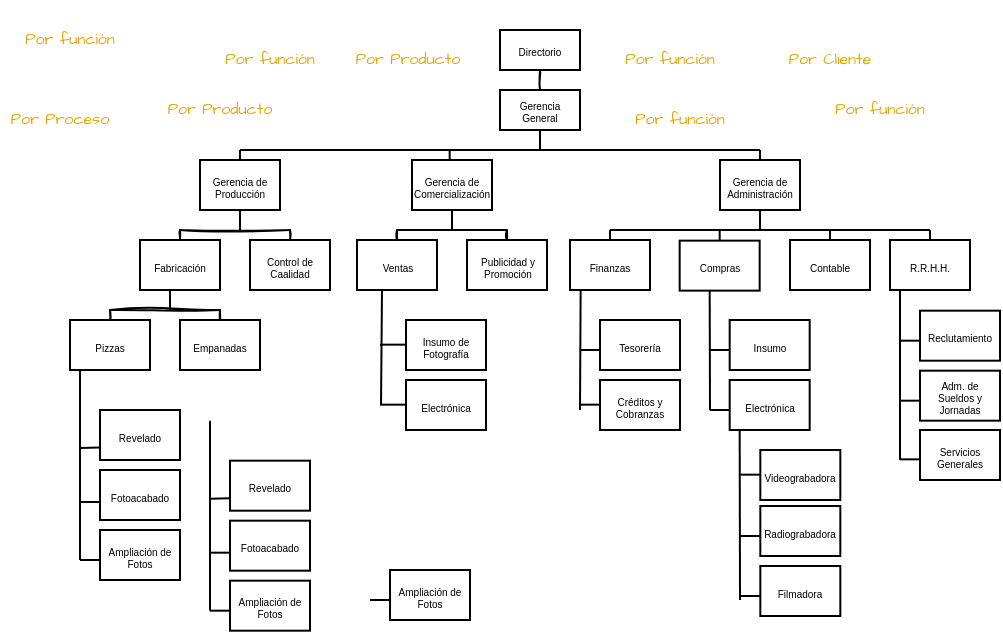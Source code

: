 <mxfile version="21.6.8" type="device">
  <diagram id="prtHgNgQTEPvFCAcTncT" name="Page-1">
    <mxGraphModel dx="419" dy="253" grid="1" gridSize="5" guides="1" tooltips="1" connect="1" arrows="1" fold="1" page="1" pageScale="1" pageWidth="1600" pageHeight="900" background="none" math="0" shadow="0">
      <root>
        <mxCell id="0" />
        <mxCell id="1" parent="0" />
        <mxCell id="bg21X9tkaUSZAUKivtD--1" value="Gerencia General" style="rounded=0;whiteSpace=wrap;html=1;fontSize=5;" parent="1" vertex="1">
          <mxGeometry x="380" y="45" width="40" height="20" as="geometry" />
        </mxCell>
        <mxCell id="bg21X9tkaUSZAUKivtD--8" value="Compras" style="rounded=0;whiteSpace=wrap;html=1;fontSize=5;" parent="1" vertex="1">
          <mxGeometry x="469.84" y="120.32" width="40" height="25" as="geometry" />
        </mxCell>
        <mxCell id="bg21X9tkaUSZAUKivtD--9" value="Fotoacabado" style="rounded=0;whiteSpace=wrap;html=1;fontSize=5;" parent="1" vertex="1">
          <mxGeometry x="180" y="235" width="40" height="25" as="geometry" />
        </mxCell>
        <mxCell id="bg21X9tkaUSZAUKivtD--10" value="Revelado" style="rounded=0;whiteSpace=wrap;html=1;fontSize=5;" parent="1" vertex="1">
          <mxGeometry x="180" y="205" width="40" height="25" as="geometry" />
        </mxCell>
        <mxCell id="bg21X9tkaUSZAUKivtD--16" value="Control de Caalidad" style="rounded=0;whiteSpace=wrap;html=1;fontSize=5;" parent="1" vertex="1">
          <mxGeometry x="255" y="120" width="40" height="25" as="geometry" />
        </mxCell>
        <mxCell id="bg21X9tkaUSZAUKivtD--18" value="" style="endArrow=none;html=1;rounded=0;" parent="1" edge="1">
          <mxGeometry width="50" height="50" relative="1" as="geometry">
            <mxPoint x="400" y="75" as="sourcePoint" />
            <mxPoint x="400" y="65" as="targetPoint" />
          </mxGeometry>
        </mxCell>
        <mxCell id="bg21X9tkaUSZAUKivtD--39" value="Gerencia de Producción" style="rounded=0;whiteSpace=wrap;html=1;fontSize=5;" parent="1" vertex="1">
          <mxGeometry x="230" y="80" width="40" height="25" as="geometry" />
        </mxCell>
        <mxCell id="bg21X9tkaUSZAUKivtD--40" value="Gerencia de Administración" style="rounded=0;whiteSpace=wrap;html=1;fontSize=5;" parent="1" vertex="1">
          <mxGeometry x="490" y="80" width="40" height="25" as="geometry" />
        </mxCell>
        <mxCell id="bg21X9tkaUSZAUKivtD--41" value="Gerencia de Comercialización" style="rounded=0;whiteSpace=wrap;html=1;fontSize=5;" parent="1" vertex="1">
          <mxGeometry x="336" y="80" width="40" height="25" as="geometry" />
        </mxCell>
        <mxCell id="bg21X9tkaUSZAUKivtD--42" value="Ampliación de Fotos" style="rounded=0;whiteSpace=wrap;html=1;fontSize=5;" parent="1" vertex="1">
          <mxGeometry x="180" y="265" width="40" height="25" as="geometry" />
        </mxCell>
        <mxCell id="bg21X9tkaUSZAUKivtD--44" value="" style="endArrow=none;html=1;rounded=0;" parent="1" edge="1">
          <mxGeometry width="50" height="50" relative="1" as="geometry">
            <mxPoint x="250" y="75" as="sourcePoint" />
            <mxPoint x="510" y="75" as="targetPoint" />
            <Array as="points">
              <mxPoint x="400" y="75" />
            </Array>
          </mxGeometry>
        </mxCell>
        <mxCell id="bg21X9tkaUSZAUKivtD--45" value="" style="endArrow=none;html=1;rounded=0;exitX=0.5;exitY=0;exitDx=0;exitDy=0;" parent="1" source="bg21X9tkaUSZAUKivtD--39" edge="1">
          <mxGeometry width="50" height="50" relative="1" as="geometry">
            <mxPoint x="410" y="165" as="sourcePoint" />
            <mxPoint x="250" y="75" as="targetPoint" />
          </mxGeometry>
        </mxCell>
        <mxCell id="bg21X9tkaUSZAUKivtD--47" value="" style="endArrow=none;html=1;rounded=0;" parent="1" edge="1">
          <mxGeometry width="50" height="50" relative="1" as="geometry">
            <mxPoint x="354.83" y="80" as="sourcePoint" />
            <mxPoint x="354.83" y="75" as="targetPoint" />
          </mxGeometry>
        </mxCell>
        <mxCell id="bg21X9tkaUSZAUKivtD--48" value="" style="endArrow=none;html=1;rounded=0;exitX=0.5;exitY=0;exitDx=0;exitDy=0;" parent="1" source="bg21X9tkaUSZAUKivtD--40" edge="1">
          <mxGeometry width="50" height="50" relative="1" as="geometry">
            <mxPoint x="325" y="165" as="sourcePoint" />
            <mxPoint x="510" y="75" as="targetPoint" />
          </mxGeometry>
        </mxCell>
        <mxCell id="bg21X9tkaUSZAUKivtD--49" value="" style="endArrow=none;html=1;rounded=0;entryX=0.5;entryY=1;entryDx=0;entryDy=0;" parent="1" edge="1">
          <mxGeometry width="50" height="50" relative="1" as="geometry">
            <mxPoint x="170" y="280" as="sourcePoint" />
            <mxPoint x="170" y="185" as="targetPoint" />
          </mxGeometry>
        </mxCell>
        <mxCell id="bg21X9tkaUSZAUKivtD--51" value="" style="endArrow=none;html=1;rounded=0;entryX=0.5;entryY=1;entryDx=0;entryDy=0;" parent="1" target="bg21X9tkaUSZAUKivtD--39" edge="1">
          <mxGeometry width="50" height="50" relative="1" as="geometry">
            <mxPoint x="250" y="115" as="sourcePoint" />
            <mxPoint x="200" y="168" as="targetPoint" />
          </mxGeometry>
        </mxCell>
        <mxCell id="bg21X9tkaUSZAUKivtD--60" value="" style="endArrow=none;html=1;rounded=0;exitX=0.5;exitY=0;exitDx=0;exitDy=0;" parent="1" source="7cUdnHOEPG1iPGDejOsI-14" edge="1">
          <mxGeometry width="50" height="50" relative="1" as="geometry">
            <mxPoint x="435" y="120" as="sourcePoint" />
            <mxPoint x="435" y="115" as="targetPoint" />
          </mxGeometry>
        </mxCell>
        <mxCell id="bg21X9tkaUSZAUKivtD--85" value="Contable" style="rounded=0;whiteSpace=wrap;html=1;fontSize=5;" parent="1" vertex="1">
          <mxGeometry x="525" y="120" width="40" height="25" as="geometry" />
        </mxCell>
        <mxCell id="bg21X9tkaUSZAUKivtD--87" value="" style="endArrow=none;html=1;rounded=0;exitX=0.5;exitY=0;exitDx=0;exitDy=0;" parent="1" source="bg21X9tkaUSZAUKivtD--8" edge="1">
          <mxGeometry width="50" height="50" relative="1" as="geometry">
            <mxPoint x="489.84" y="145.32" as="sourcePoint" />
            <mxPoint x="489.84" y="115.32" as="targetPoint" />
          </mxGeometry>
        </mxCell>
        <mxCell id="kjkgU98nhni_tzu0HvUh-11" value="" style="endArrow=none;html=1;rounded=0;exitX=0;exitY=0.75;exitDx=0;exitDy=0;" parent="1" source="bg21X9tkaUSZAUKivtD--10" edge="1">
          <mxGeometry width="50" height="50" relative="1" as="geometry">
            <mxPoint x="185" y="225" as="sourcePoint" />
            <mxPoint x="170" y="224" as="targetPoint" />
          </mxGeometry>
        </mxCell>
        <mxCell id="kjkgU98nhni_tzu0HvUh-17" value="" style="endArrow=none;html=1;rounded=0;exitX=-0.01;exitY=0.64;exitDx=0;exitDy=0;exitPerimeter=0;" parent="1" source="bg21X9tkaUSZAUKivtD--9" edge="1">
          <mxGeometry width="50" height="50" relative="1" as="geometry">
            <mxPoint x="120" y="230" as="sourcePoint" />
            <mxPoint x="170" y="251" as="targetPoint" />
          </mxGeometry>
        </mxCell>
        <mxCell id="kjkgU98nhni_tzu0HvUh-19" value="" style="endArrow=none;html=1;rounded=0;exitX=0.5;exitY=0;exitDx=0;exitDy=0;" parent="1" source="bg21X9tkaUSZAUKivtD--85" edge="1">
          <mxGeometry width="50" height="50" relative="1" as="geometry">
            <mxPoint x="515" y="110" as="sourcePoint" />
            <mxPoint x="545" y="115" as="targetPoint" />
          </mxGeometry>
        </mxCell>
        <mxCell id="7cUdnHOEPG1iPGDejOsI-1" value="Directorio" style="rounded=0;whiteSpace=wrap;html=1;fontSize=5;" parent="1" vertex="1">
          <mxGeometry x="380" y="15" width="40" height="20" as="geometry" />
        </mxCell>
        <mxCell id="7cUdnHOEPG1iPGDejOsI-2" value="" style="endArrow=none;html=1;rounded=0;sketch=1;hachureGap=4;jiggle=2;curveFitting=1;fontFamily=Architects Daughter;fontSource=https%3A%2F%2Ffonts.googleapis.com%2Fcss%3Ffamily%3DArchitects%2BDaughter;fontSize=16;entryX=0.5;entryY=1;entryDx=0;entryDy=0;exitX=0.5;exitY=0;exitDx=0;exitDy=0;" parent="1" source="bg21X9tkaUSZAUKivtD--1" target="7cUdnHOEPG1iPGDejOsI-1" edge="1">
          <mxGeometry width="50" height="50" relative="1" as="geometry">
            <mxPoint x="365" y="115" as="sourcePoint" />
            <mxPoint x="415" y="65" as="targetPoint" />
          </mxGeometry>
        </mxCell>
        <mxCell id="7cUdnHOEPG1iPGDejOsI-5" value="" style="endArrow=none;html=1;rounded=0;entryX=0.5;entryY=1;entryDx=0;entryDy=0;" parent="1" target="bg21X9tkaUSZAUKivtD--41" edge="1">
          <mxGeometry width="50" height="50" relative="1" as="geometry">
            <mxPoint x="356" y="115" as="sourcePoint" />
            <mxPoint x="324.5" y="110" as="targetPoint" />
          </mxGeometry>
        </mxCell>
        <mxCell id="7cUdnHOEPG1iPGDejOsI-8" value="Insumo de Fotografía" style="rounded=0;whiteSpace=wrap;html=1;fontSize=5;" parent="1" vertex="1">
          <mxGeometry x="333" y="160" width="40" height="25" as="geometry" />
        </mxCell>
        <mxCell id="7cUdnHOEPG1iPGDejOsI-9" value="Electrónica" style="rounded=0;whiteSpace=wrap;html=1;fontSize=5;" parent="1" vertex="1">
          <mxGeometry x="333" y="190" width="40" height="25" as="geometry" />
        </mxCell>
        <mxCell id="7cUdnHOEPG1iPGDejOsI-10" value="" style="endArrow=none;html=1;rounded=0;entryX=0;entryY=0.4;entryDx=0;entryDy=0;entryPerimeter=0;" parent="1" edge="1">
          <mxGeometry width="50" height="50" relative="1" as="geometry">
            <mxPoint x="320" y="172.33" as="sourcePoint" />
            <mxPoint x="333" y="172.33" as="targetPoint" />
          </mxGeometry>
        </mxCell>
        <mxCell id="7cUdnHOEPG1iPGDejOsI-11" value="" style="endArrow=none;html=1;rounded=0;entryX=0;entryY=0.4;entryDx=0;entryDy=0;entryPerimeter=0;" parent="1" edge="1">
          <mxGeometry width="50" height="50" relative="1" as="geometry">
            <mxPoint x="320" y="202.33" as="sourcePoint" />
            <mxPoint x="333" y="202.33" as="targetPoint" />
          </mxGeometry>
        </mxCell>
        <mxCell id="7cUdnHOEPG1iPGDejOsI-12" value="" style="endArrow=none;html=1;rounded=0;exitX=0;exitY=0.6;exitDx=0;exitDy=0;exitPerimeter=0;" parent="1" edge="1">
          <mxGeometry width="50" height="50" relative="1" as="geometry">
            <mxPoint x="180" y="280" as="sourcePoint" />
            <mxPoint x="170" y="280" as="targetPoint" />
          </mxGeometry>
        </mxCell>
        <mxCell id="7cUdnHOEPG1iPGDejOsI-14" value="Finanzas" style="rounded=0;whiteSpace=wrap;html=1;fontSize=5;" parent="1" vertex="1">
          <mxGeometry x="415" y="120" width="40" height="25" as="geometry" />
        </mxCell>
        <mxCell id="7cUdnHOEPG1iPGDejOsI-17" value="Insumo" style="rounded=0;whiteSpace=wrap;html=1;fontSize=5;" parent="1" vertex="1">
          <mxGeometry x="494.84" y="160" width="40" height="25" as="geometry" />
        </mxCell>
        <mxCell id="7cUdnHOEPG1iPGDejOsI-18" value="Electrónica" style="rounded=0;whiteSpace=wrap;html=1;fontSize=5;" parent="1" vertex="1">
          <mxGeometry x="494.84" y="190" width="40" height="25" as="geometry" />
        </mxCell>
        <mxCell id="7cUdnHOEPG1iPGDejOsI-19" value="" style="endArrow=none;html=1;rounded=0;exitX=0;exitY=0.6;exitDx=0;exitDy=0;exitPerimeter=0;" parent="1" edge="1">
          <mxGeometry width="50" height="50" relative="1" as="geometry">
            <mxPoint x="494.84" y="175" as="sourcePoint" />
            <mxPoint x="484.84" y="175" as="targetPoint" />
          </mxGeometry>
        </mxCell>
        <mxCell id="7cUdnHOEPG1iPGDejOsI-20" value="" style="endArrow=none;html=1;rounded=0;exitX=0;exitY=0.6;exitDx=0;exitDy=0;exitPerimeter=0;" parent="1" edge="1">
          <mxGeometry width="50" height="50" relative="1" as="geometry">
            <mxPoint x="494.84" y="205" as="sourcePoint" />
            <mxPoint x="484.84" y="205" as="targetPoint" />
          </mxGeometry>
        </mxCell>
        <mxCell id="7cUdnHOEPG1iPGDejOsI-21" value="" style="endArrow=none;html=1;rounded=0;entryX=0.133;entryY=1.08;entryDx=0;entryDy=0;entryPerimeter=0;" parent="1" edge="1">
          <mxGeometry width="50" height="50" relative="1" as="geometry">
            <mxPoint x="485" y="205" as="sourcePoint" />
            <mxPoint x="484.84" y="145.32" as="targetPoint" />
          </mxGeometry>
        </mxCell>
        <mxCell id="ujyH8u7Fe0etUauKKCHA-1" value="" style="endArrow=none;html=1;rounded=0;sketch=1;hachureGap=4;jiggle=2;curveFitting=1;fontFamily=Architects Daughter;fontSource=https%3A%2F%2Ffonts.googleapis.com%2Fcss%3Ffamily%3DArchitects%2BDaughter;fontSize=16;exitX=0.5;exitY=0;exitDx=0;exitDy=0;" parent="1" source="bg21X9tkaUSZAUKivtD--16" edge="1">
          <mxGeometry width="50" height="50" relative="1" as="geometry">
            <mxPoint x="280" y="210" as="sourcePoint" />
            <mxPoint x="275" y="115" as="targetPoint" />
          </mxGeometry>
        </mxCell>
        <mxCell id="ujyH8u7Fe0etUauKKCHA-2" value="" style="endArrow=none;html=1;rounded=0;sketch=1;hachureGap=4;jiggle=2;curveFitting=1;fontFamily=Architects Daughter;fontSource=https%3A%2F%2Ffonts.googleapis.com%2Fcss%3Ffamily%3DArchitects%2BDaughter;fontSize=16;" parent="1" edge="1">
          <mxGeometry width="50" height="50" relative="1" as="geometry">
            <mxPoint x="275" y="115" as="sourcePoint" />
            <mxPoint x="220" y="115" as="targetPoint" />
          </mxGeometry>
        </mxCell>
        <mxCell id="ujyH8u7Fe0etUauKKCHA-3" value="Fabricación" style="rounded=0;whiteSpace=wrap;html=1;fontSize=5;" parent="1" vertex="1">
          <mxGeometry x="200" y="120" width="40" height="25" as="geometry" />
        </mxCell>
        <mxCell id="ujyH8u7Fe0etUauKKCHA-4" value="" style="endArrow=none;html=1;rounded=0;sketch=1;hachureGap=4;jiggle=2;curveFitting=1;fontFamily=Architects Daughter;fontSource=https%3A%2F%2Ffonts.googleapis.com%2Fcss%3Ffamily%3DArchitects%2BDaughter;fontSize=16;exitX=0.5;exitY=0;exitDx=0;exitDy=0;" parent="1" source="ujyH8u7Fe0etUauKKCHA-3" edge="1">
          <mxGeometry width="50" height="50" relative="1" as="geometry">
            <mxPoint x="280" y="175" as="sourcePoint" />
            <mxPoint x="220" y="115" as="targetPoint" />
          </mxGeometry>
        </mxCell>
        <mxCell id="ujyH8u7Fe0etUauKKCHA-5" value="Publicidad y Promoción" style="rounded=0;whiteSpace=wrap;html=1;fontSize=5;" parent="1" vertex="1">
          <mxGeometry x="363.5" y="120" width="40" height="25" as="geometry" />
        </mxCell>
        <mxCell id="ujyH8u7Fe0etUauKKCHA-6" value="" style="endArrow=none;html=1;rounded=0;sketch=1;hachureGap=4;jiggle=2;curveFitting=1;fontFamily=Architects Daughter;fontSource=https://fonts.googleapis.com/css?family=Architects+Daughter;fontSize=16;exitX=0.5;exitY=0;exitDx=0;exitDy=0;" parent="1" source="ujyH8u7Fe0etUauKKCHA-5" edge="1">
          <mxGeometry width="50" height="50" relative="1" as="geometry">
            <mxPoint x="388.5" y="210" as="sourcePoint" />
            <mxPoint x="383.5" y="115" as="targetPoint" />
          </mxGeometry>
        </mxCell>
        <mxCell id="ujyH8u7Fe0etUauKKCHA-8" value="Ventas" style="rounded=0;whiteSpace=wrap;html=1;fontSize=5;" parent="1" vertex="1">
          <mxGeometry x="308.5" y="120" width="40" height="25" as="geometry" />
        </mxCell>
        <mxCell id="ujyH8u7Fe0etUauKKCHA-9" value="" style="endArrow=none;html=1;rounded=0;sketch=1;hachureGap=4;jiggle=2;curveFitting=1;fontFamily=Architects Daughter;fontSource=https://fonts.googleapis.com/css?family=Architects+Daughter;fontSize=16;exitX=0.5;exitY=0;exitDx=0;exitDy=0;" parent="1" source="ujyH8u7Fe0etUauKKCHA-8" edge="1">
          <mxGeometry width="50" height="50" relative="1" as="geometry">
            <mxPoint x="388.5" y="175" as="sourcePoint" />
            <mxPoint x="328.5" y="115" as="targetPoint" />
          </mxGeometry>
        </mxCell>
        <mxCell id="ujyH8u7Fe0etUauKKCHA-13" value="Radiograbadora" style="rounded=0;whiteSpace=wrap;html=1;fontSize=5;" parent="1" vertex="1">
          <mxGeometry x="510.16" y="253" width="40" height="25" as="geometry" />
        </mxCell>
        <mxCell id="ujyH8u7Fe0etUauKKCHA-14" value="Filmadora" style="rounded=0;whiteSpace=wrap;html=1;fontSize=5;" parent="1" vertex="1">
          <mxGeometry x="510.16" y="283" width="40" height="25" as="geometry" />
        </mxCell>
        <mxCell id="ujyH8u7Fe0etUauKKCHA-15" value="" style="endArrow=none;html=1;rounded=0;exitX=0;exitY=0.6;exitDx=0;exitDy=0;exitPerimeter=0;" parent="1" edge="1">
          <mxGeometry width="50" height="50" relative="1" as="geometry">
            <mxPoint x="510.16" y="268" as="sourcePoint" />
            <mxPoint x="500.16" y="268" as="targetPoint" />
          </mxGeometry>
        </mxCell>
        <mxCell id="ujyH8u7Fe0etUauKKCHA-16" value="" style="endArrow=none;html=1;rounded=0;exitX=0;exitY=0.6;exitDx=0;exitDy=0;exitPerimeter=0;" parent="1" edge="1">
          <mxGeometry width="50" height="50" relative="1" as="geometry">
            <mxPoint x="510.16" y="298" as="sourcePoint" />
            <mxPoint x="500.16" y="298" as="targetPoint" />
          </mxGeometry>
        </mxCell>
        <mxCell id="ujyH8u7Fe0etUauKKCHA-17" value="" style="endArrow=none;html=1;rounded=0;entryX=0.367;entryY=1.013;entryDx=0;entryDy=0;entryPerimeter=0;" parent="1" edge="1">
          <mxGeometry width="50" height="50" relative="1" as="geometry">
            <mxPoint x="500" y="300" as="sourcePoint" />
            <mxPoint x="499.84" y="215.005" as="targetPoint" />
          </mxGeometry>
        </mxCell>
        <mxCell id="ujyH8u7Fe0etUauKKCHA-18" value="Videograbadora" style="rounded=0;whiteSpace=wrap;html=1;fontSize=5;" parent="1" vertex="1">
          <mxGeometry x="510.16" y="225" width="40" height="25" as="geometry" />
        </mxCell>
        <mxCell id="ujyH8u7Fe0etUauKKCHA-19" value="" style="endArrow=none;html=1;rounded=0;exitX=0;exitY=0.6;exitDx=0;exitDy=0;exitPerimeter=0;" parent="1" edge="1">
          <mxGeometry width="50" height="50" relative="1" as="geometry">
            <mxPoint x="510.16" y="237.33" as="sourcePoint" />
            <mxPoint x="500.16" y="237.33" as="targetPoint" />
          </mxGeometry>
        </mxCell>
        <mxCell id="ujyH8u7Fe0etUauKKCHA-20" value="R.R.H.H." style="rounded=0;whiteSpace=wrap;html=1;fontSize=5;" parent="1" vertex="1">
          <mxGeometry x="575" y="120" width="40" height="25" as="geometry" />
        </mxCell>
        <mxCell id="ujyH8u7Fe0etUauKKCHA-21" value="" style="endArrow=none;html=1;rounded=0;exitX=0.5;exitY=0;exitDx=0;exitDy=0;" parent="1" source="ujyH8u7Fe0etUauKKCHA-20" edge="1">
          <mxGeometry width="50" height="50" relative="1" as="geometry">
            <mxPoint x="595" y="145" as="sourcePoint" />
            <mxPoint x="595" y="115" as="targetPoint" />
          </mxGeometry>
        </mxCell>
        <mxCell id="ujyH8u7Fe0etUauKKCHA-22" value="Reclutamiento" style="rounded=0;whiteSpace=wrap;html=1;fontSize=5;" parent="1" vertex="1">
          <mxGeometry x="590" y="155.34" width="40" height="25" as="geometry" />
        </mxCell>
        <mxCell id="ujyH8u7Fe0etUauKKCHA-23" value="Adm. de Sueldos y Jornadas" style="rounded=0;whiteSpace=wrap;html=1;fontSize=5;" parent="1" vertex="1">
          <mxGeometry x="590" y="185.34" width="40" height="25" as="geometry" />
        </mxCell>
        <mxCell id="ujyH8u7Fe0etUauKKCHA-24" value="" style="endArrow=none;html=1;rounded=0;exitX=0;exitY=0.6;exitDx=0;exitDy=0;exitPerimeter=0;" parent="1" edge="1">
          <mxGeometry width="50" height="50" relative="1" as="geometry">
            <mxPoint x="590" y="170.34" as="sourcePoint" />
            <mxPoint x="580" y="170.34" as="targetPoint" />
          </mxGeometry>
        </mxCell>
        <mxCell id="ujyH8u7Fe0etUauKKCHA-25" value="" style="endArrow=none;html=1;rounded=0;exitX=0;exitY=0.6;exitDx=0;exitDy=0;exitPerimeter=0;" parent="1" edge="1">
          <mxGeometry width="50" height="50" relative="1" as="geometry">
            <mxPoint x="590" y="200.34" as="sourcePoint" />
            <mxPoint x="580" y="200.34" as="targetPoint" />
          </mxGeometry>
        </mxCell>
        <mxCell id="ujyH8u7Fe0etUauKKCHA-26" value="" style="endArrow=none;html=1;rounded=0;entryX=0.133;entryY=1.08;entryDx=0;entryDy=0;entryPerimeter=0;" parent="1" edge="1">
          <mxGeometry width="50" height="50" relative="1" as="geometry">
            <mxPoint x="580" y="230" as="sourcePoint" />
            <mxPoint x="580" y="145" as="targetPoint" />
          </mxGeometry>
        </mxCell>
        <mxCell id="ujyH8u7Fe0etUauKKCHA-32" value="Servicios Generales" style="rounded=0;whiteSpace=wrap;html=1;fontSize=5;" parent="1" vertex="1">
          <mxGeometry x="590" y="215" width="40" height="25" as="geometry" />
        </mxCell>
        <mxCell id="ujyH8u7Fe0etUauKKCHA-33" value="" style="endArrow=none;html=1;rounded=0;exitX=0;exitY=0.6;exitDx=0;exitDy=0;exitPerimeter=0;" parent="1" edge="1">
          <mxGeometry width="50" height="50" relative="1" as="geometry">
            <mxPoint x="590" y="229.67" as="sourcePoint" />
            <mxPoint x="580" y="229.67" as="targetPoint" />
          </mxGeometry>
        </mxCell>
        <mxCell id="bg21X9tkaUSZAUKivtD--43" value="Tesorería" style="rounded=0;whiteSpace=wrap;html=1;fontSize=5;" parent="1" vertex="1">
          <mxGeometry x="430" y="160" width="40" height="25" as="geometry" />
        </mxCell>
        <mxCell id="7cUdnHOEPG1iPGDejOsI-13" value="" style="endArrow=none;html=1;rounded=0;exitX=0;exitY=0.6;exitDx=0;exitDy=0;exitPerimeter=0;" parent="1" edge="1">
          <mxGeometry width="50" height="50" relative="1" as="geometry">
            <mxPoint x="430" y="175" as="sourcePoint" />
            <mxPoint x="420" y="175" as="targetPoint" />
          </mxGeometry>
        </mxCell>
        <mxCell id="7cUdnHOEPG1iPGDejOsI-16" value="" style="endArrow=none;html=1;rounded=0;entryX=0.133;entryY=1.08;entryDx=0;entryDy=0;entryPerimeter=0;" parent="1" edge="1">
          <mxGeometry width="50" height="50" relative="1" as="geometry">
            <mxPoint x="420" y="205" as="sourcePoint" />
            <mxPoint x="420.32" y="145" as="targetPoint" />
          </mxGeometry>
        </mxCell>
        <mxCell id="7cUdnHOEPG1iPGDejOsI-22" value="Créditos y Cobranzas" style="rounded=0;whiteSpace=wrap;html=1;fontSize=5;" parent="1" vertex="1">
          <mxGeometry x="430" y="190" width="40" height="25" as="geometry" />
        </mxCell>
        <mxCell id="7cUdnHOEPG1iPGDejOsI-23" value="" style="endArrow=none;html=1;rounded=0;exitX=0;exitY=0.6;exitDx=0;exitDy=0;exitPerimeter=0;" parent="1" edge="1">
          <mxGeometry width="50" height="50" relative="1" as="geometry">
            <mxPoint x="430" y="202.33" as="sourcePoint" />
            <mxPoint x="420" y="202.33" as="targetPoint" />
          </mxGeometry>
        </mxCell>
        <mxCell id="ujyH8u7Fe0etUauKKCHA-34" value="&lt;font color=&quot;#e2a703&quot; style=&quot;font-size: 8px;&quot;&gt;Por función&lt;/font&gt;" style="text;html=1;strokeColor=none;fillColor=none;align=center;verticalAlign=middle;whiteSpace=wrap;rounded=0;fontSize=20;fontFamily=Architects Daughter;" parent="1" vertex="1">
          <mxGeometry x="135" width="60" height="30" as="geometry" />
        </mxCell>
        <mxCell id="ujyH8u7Fe0etUauKKCHA-35" value="&lt;font color=&quot;#e2a703&quot; style=&quot;font-size: 8px;&quot;&gt;Por función&lt;/font&gt;" style="text;html=1;strokeColor=none;fillColor=none;align=center;verticalAlign=middle;whiteSpace=wrap;rounded=0;fontSize=20;fontFamily=Architects Daughter;" parent="1" vertex="1">
          <mxGeometry x="235" y="10" width="60" height="30" as="geometry" />
        </mxCell>
        <mxCell id="ujyH8u7Fe0etUauKKCHA-36" value="&lt;font color=&quot;#e2a703&quot; style=&quot;font-size: 8px;&quot;&gt;Por función&lt;/font&gt;" style="text;html=1;strokeColor=none;fillColor=none;align=center;verticalAlign=middle;whiteSpace=wrap;rounded=0;fontSize=20;fontFamily=Architects Daughter;" parent="1" vertex="1">
          <mxGeometry x="540" y="35" width="60" height="30" as="geometry" />
        </mxCell>
        <mxCell id="ujyH8u7Fe0etUauKKCHA-38" value="&lt;font color=&quot;#e2a703&quot; style=&quot;font-size: 8px;&quot;&gt;Por función&lt;/font&gt;" style="text;html=1;strokeColor=none;fillColor=none;align=center;verticalAlign=middle;whiteSpace=wrap;rounded=0;fontSize=20;fontFamily=Architects Daughter;" parent="1" vertex="1">
          <mxGeometry x="440" y="40" width="60" height="30" as="geometry" />
        </mxCell>
        <mxCell id="ujyH8u7Fe0etUauKKCHA-39" value="&lt;font color=&quot;#e2a703&quot; style=&quot;font-size: 8px;&quot;&gt;Por función&lt;/font&gt;" style="text;html=1;strokeColor=none;fillColor=none;align=center;verticalAlign=middle;whiteSpace=wrap;rounded=0;fontSize=20;fontFamily=Architects Daughter;" parent="1" vertex="1">
          <mxGeometry x="434.84" y="10" width="60" height="30" as="geometry" />
        </mxCell>
        <mxCell id="ujyH8u7Fe0etUauKKCHA-40" value="&lt;font color=&quot;#e2a703&quot; style=&quot;font-size: 8px;&quot;&gt;Por Producto&lt;/font&gt;" style="text;html=1;strokeColor=none;fillColor=none;align=center;verticalAlign=middle;whiteSpace=wrap;rounded=0;fontSize=20;fontFamily=Architects Daughter;" parent="1" vertex="1">
          <mxGeometry x="303.5" y="10" width="60" height="30" as="geometry" />
        </mxCell>
        <mxCell id="ujyH8u7Fe0etUauKKCHA-41" value="&lt;font color=&quot;#e2a703&quot; style=&quot;font-size: 8px;&quot;&gt;Por Proceso&lt;/font&gt;" style="text;html=1;strokeColor=none;fillColor=none;align=center;verticalAlign=middle;whiteSpace=wrap;rounded=0;fontSize=20;fontFamily=Architects Daughter;" parent="1" vertex="1">
          <mxGeometry x="130" y="40" width="60" height="30" as="geometry" />
        </mxCell>
        <mxCell id="ujyH8u7Fe0etUauKKCHA-43" value="&lt;font color=&quot;#e2a703&quot;&gt;&lt;span style=&quot;font-size: 8px;&quot;&gt;Por Cliente&lt;/span&gt;&lt;/font&gt;" style="text;html=1;strokeColor=none;fillColor=none;align=center;verticalAlign=middle;whiteSpace=wrap;rounded=0;fontSize=20;fontFamily=Architects Daughter;" parent="1" vertex="1">
          <mxGeometry x="515" y="10" width="60" height="30" as="geometry" />
        </mxCell>
        <mxCell id="ujyH8u7Fe0etUauKKCHA-44" value="&lt;font color=&quot;#e2a703&quot;&gt;&lt;span style=&quot;font-size: 8px;&quot;&gt;Por Producto&lt;/span&gt;&lt;/font&gt;" style="text;html=1;strokeColor=none;fillColor=none;align=center;verticalAlign=middle;whiteSpace=wrap;rounded=0;fontSize=20;fontFamily=Architects Daughter;" parent="1" vertex="1">
          <mxGeometry x="210" y="35" width="60" height="30" as="geometry" />
        </mxCell>
        <mxCell id="ujyH8u7Fe0etUauKKCHA-45" value="" style="endArrow=none;html=1;rounded=0;" parent="1" edge="1">
          <mxGeometry width="50" height="50" relative="1" as="geometry">
            <mxPoint x="328.5" y="115" as="sourcePoint" />
            <mxPoint x="383.5" y="115" as="targetPoint" />
            <Array as="points" />
          </mxGeometry>
        </mxCell>
        <mxCell id="ujyH8u7Fe0etUauKKCHA-46" value="" style="endArrow=none;html=1;rounded=0;" parent="1" edge="1">
          <mxGeometry width="50" height="50" relative="1" as="geometry">
            <mxPoint x="435" y="115" as="sourcePoint" />
            <mxPoint x="595" y="115" as="targetPoint" />
            <Array as="points" />
          </mxGeometry>
        </mxCell>
        <mxCell id="ujyH8u7Fe0etUauKKCHA-47" value="" style="endArrow=none;html=1;rounded=0;exitX=0.5;exitY=1;exitDx=0;exitDy=0;" parent="1" source="bg21X9tkaUSZAUKivtD--40" edge="1">
          <mxGeometry width="50" height="50" relative="1" as="geometry">
            <mxPoint x="455" y="100" as="sourcePoint" />
            <mxPoint x="510" y="115" as="targetPoint" />
            <Array as="points" />
          </mxGeometry>
        </mxCell>
        <mxCell id="ujyH8u7Fe0etUauKKCHA-48" value="" style="endArrow=none;html=1;rounded=0;" parent="1" edge="1">
          <mxGeometry width="50" height="50" relative="1" as="geometry">
            <mxPoint x="321" y="145" as="sourcePoint" />
            <mxPoint x="320.5" y="202.5" as="targetPoint" />
            <Array as="points" />
          </mxGeometry>
        </mxCell>
        <mxCell id="sj4mitv78eoxQAuaZzCk-2" value="Empanadas" style="rounded=0;whiteSpace=wrap;html=1;fontSize=5;" vertex="1" parent="1">
          <mxGeometry x="220" y="160" width="40" height="25" as="geometry" />
        </mxCell>
        <mxCell id="sj4mitv78eoxQAuaZzCk-3" value="" style="endArrow=none;html=1;rounded=0;entryX=0.5;entryY=1;entryDx=0;entryDy=0;" edge="1" parent="1">
          <mxGeometry width="50" height="50" relative="1" as="geometry">
            <mxPoint x="215" y="155" as="sourcePoint" />
            <mxPoint x="215" y="145" as="targetPoint" />
          </mxGeometry>
        </mxCell>
        <mxCell id="sj4mitv78eoxQAuaZzCk-4" value="" style="endArrow=none;html=1;rounded=0;sketch=1;hachureGap=4;jiggle=2;curveFitting=1;fontFamily=Architects Daughter;fontSource=https://fonts.googleapis.com/css?family=Architects+Daughter;fontSize=16;exitX=0.5;exitY=0;exitDx=0;exitDy=0;" edge="1" parent="1" source="sj4mitv78eoxQAuaZzCk-2">
          <mxGeometry width="50" height="50" relative="1" as="geometry">
            <mxPoint x="245" y="250" as="sourcePoint" />
            <mxPoint x="240" y="155" as="targetPoint" />
          </mxGeometry>
        </mxCell>
        <mxCell id="sj4mitv78eoxQAuaZzCk-5" value="" style="endArrow=none;html=1;rounded=0;sketch=1;hachureGap=4;jiggle=2;curveFitting=1;fontFamily=Architects Daughter;fontSource=https://fonts.googleapis.com/css?family=Architects+Daughter;fontSize=16;" edge="1" parent="1">
          <mxGeometry width="50" height="50" relative="1" as="geometry">
            <mxPoint x="240" y="155" as="sourcePoint" />
            <mxPoint x="185" y="155" as="targetPoint" />
          </mxGeometry>
        </mxCell>
        <mxCell id="sj4mitv78eoxQAuaZzCk-6" value="Pizzas" style="rounded=0;whiteSpace=wrap;html=1;fontSize=5;" vertex="1" parent="1">
          <mxGeometry x="165" y="160" width="40" height="25" as="geometry" />
        </mxCell>
        <mxCell id="sj4mitv78eoxQAuaZzCk-7" value="" style="endArrow=none;html=1;rounded=0;sketch=1;hachureGap=4;jiggle=2;curveFitting=1;fontFamily=Architects Daughter;fontSource=https://fonts.googleapis.com/css?family=Architects+Daughter;fontSize=16;exitX=0.5;exitY=0;exitDx=0;exitDy=0;" edge="1" parent="1" source="sj4mitv78eoxQAuaZzCk-6">
          <mxGeometry width="50" height="50" relative="1" as="geometry">
            <mxPoint x="245" y="215" as="sourcePoint" />
            <mxPoint x="185" y="155" as="targetPoint" />
          </mxGeometry>
        </mxCell>
        <mxCell id="sj4mitv78eoxQAuaZzCk-8" value="Fotoacabado" style="rounded=0;whiteSpace=wrap;html=1;fontSize=5;" vertex="1" parent="1">
          <mxGeometry x="245" y="260.34" width="40" height="25" as="geometry" />
        </mxCell>
        <mxCell id="sj4mitv78eoxQAuaZzCk-9" value="Revelado" style="rounded=0;whiteSpace=wrap;html=1;fontSize=5;" vertex="1" parent="1">
          <mxGeometry x="245" y="230.34" width="40" height="25" as="geometry" />
        </mxCell>
        <mxCell id="sj4mitv78eoxQAuaZzCk-10" value="Ampliación de Fotos" style="rounded=0;whiteSpace=wrap;html=1;fontSize=5;" vertex="1" parent="1">
          <mxGeometry x="245" y="290.34" width="40" height="25" as="geometry" />
        </mxCell>
        <mxCell id="sj4mitv78eoxQAuaZzCk-11" value="" style="endArrow=none;html=1;rounded=0;entryX=0.5;entryY=1;entryDx=0;entryDy=0;" edge="1" parent="1">
          <mxGeometry width="50" height="50" relative="1" as="geometry">
            <mxPoint x="235" y="305.34" as="sourcePoint" />
            <mxPoint x="235" y="210.34" as="targetPoint" />
          </mxGeometry>
        </mxCell>
        <mxCell id="sj4mitv78eoxQAuaZzCk-12" value="" style="endArrow=none;html=1;rounded=0;exitX=0;exitY=0.75;exitDx=0;exitDy=0;" edge="1" parent="1" source="sj4mitv78eoxQAuaZzCk-9">
          <mxGeometry width="50" height="50" relative="1" as="geometry">
            <mxPoint x="250" y="250.34" as="sourcePoint" />
            <mxPoint x="235" y="249.34" as="targetPoint" />
          </mxGeometry>
        </mxCell>
        <mxCell id="sj4mitv78eoxQAuaZzCk-13" value="" style="endArrow=none;html=1;rounded=0;exitX=-0.01;exitY=0.64;exitDx=0;exitDy=0;exitPerimeter=0;" edge="1" parent="1" source="sj4mitv78eoxQAuaZzCk-8">
          <mxGeometry width="50" height="50" relative="1" as="geometry">
            <mxPoint x="185" y="255.34" as="sourcePoint" />
            <mxPoint x="235" y="276.34" as="targetPoint" />
          </mxGeometry>
        </mxCell>
        <mxCell id="sj4mitv78eoxQAuaZzCk-14" value="" style="endArrow=none;html=1;rounded=0;exitX=0;exitY=0.6;exitDx=0;exitDy=0;exitPerimeter=0;" edge="1" parent="1">
          <mxGeometry width="50" height="50" relative="1" as="geometry">
            <mxPoint x="245" y="305.34" as="sourcePoint" />
            <mxPoint x="235" y="305.34" as="targetPoint" />
          </mxGeometry>
        </mxCell>
        <mxCell id="sj4mitv78eoxQAuaZzCk-15" value="Ampliación de Fotos" style="rounded=0;whiteSpace=wrap;html=1;fontSize=5;" vertex="1" parent="1">
          <mxGeometry x="325" y="285" width="40" height="25" as="geometry" />
        </mxCell>
        <mxCell id="sj4mitv78eoxQAuaZzCk-16" value="" style="endArrow=none;html=1;rounded=0;exitX=0;exitY=0.6;exitDx=0;exitDy=0;exitPerimeter=0;" edge="1" parent="1">
          <mxGeometry width="50" height="50" relative="1" as="geometry">
            <mxPoint x="325" y="300" as="sourcePoint" />
            <mxPoint x="315" y="300" as="targetPoint" />
          </mxGeometry>
        </mxCell>
      </root>
    </mxGraphModel>
  </diagram>
</mxfile>
